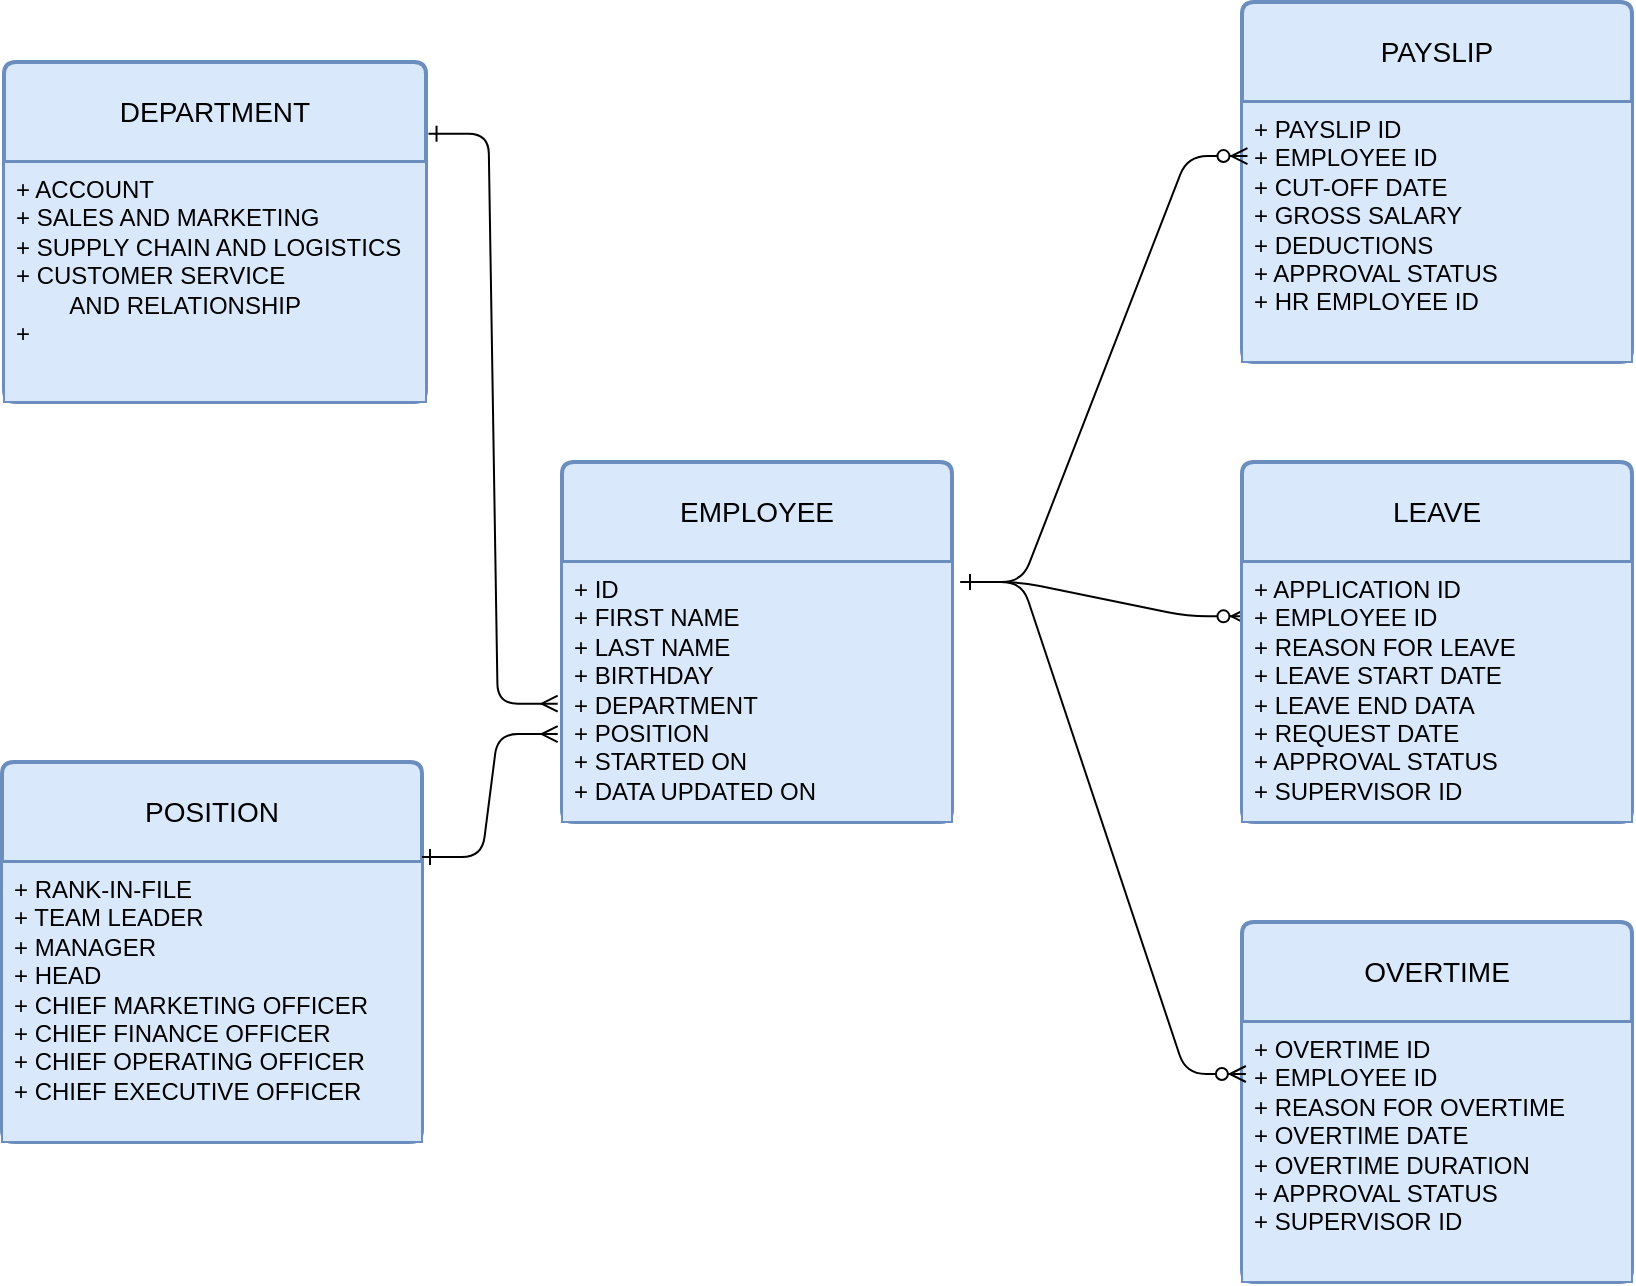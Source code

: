<mxfile version="23.0.1" type="github">
  <diagram id="R2lEEEUBdFMjLlhIrx00" name="Page-1">
    <mxGraphModel dx="989" dy="514" grid="1" gridSize="10" guides="1" tooltips="1" connect="1" arrows="1" fold="1" page="1" pageScale="1" pageWidth="850" pageHeight="1100" math="0" shadow="0" extFonts="Permanent Marker^https://fonts.googleapis.com/css?family=Permanent+Marker">
      <root>
        <mxCell id="0" />
        <mxCell id="1" parent="0" />
        <mxCell id="C-vyLk0tnHw3VtMMgP7b-1" value="" style="edgeStyle=entityRelationEdgeStyle;endArrow=ERzeroToMany;startArrow=none;endFill=1;startFill=0;entryX=0.014;entryY=0.209;entryDx=0;entryDy=0;entryPerimeter=0;exitX=1.021;exitY=0.077;exitDx=0;exitDy=0;exitPerimeter=0;" parent="1" source="mP2uRWccmHhNL8mi_Wje-6" target="mP2uRWccmHhNL8mi_Wje-12" edge="1">
          <mxGeometry width="100" height="100" relative="1" as="geometry">
            <mxPoint x="300" y="440" as="sourcePoint" />
            <mxPoint x="367" y="597.5" as="targetPoint" />
            <Array as="points">
              <mxPoint x="280" y="250" />
              <mxPoint x="530" y="290" />
              <mxPoint x="420" y="300" />
              <mxPoint x="430" y="290" />
              <mxPoint x="260" y="270" />
              <mxPoint x="260" y="260" />
            </Array>
          </mxGeometry>
        </mxCell>
        <mxCell id="mP2uRWccmHhNL8mi_Wje-5" value="EMPLOYEE" style="swimlane;childLayout=stackLayout;horizontal=1;startSize=50;horizontalStack=0;rounded=1;fontSize=14;fontStyle=0;strokeWidth=2;resizeParent=0;resizeLast=1;shadow=0;dashed=0;align=center;arcSize=4;whiteSpace=wrap;html=1;fillColor=#dae8fc;strokeColor=#6c8ebf;" parent="1" vertex="1">
          <mxGeometry x="300" y="310" width="195" height="180" as="geometry" />
        </mxCell>
        <mxCell id="mP2uRWccmHhNL8mi_Wje-6" value="+ ID&lt;br&gt;+ FIRST NAME&lt;br&gt;+ LAST NAME&lt;br&gt;+ BIRTHDAY&lt;br&gt;+ DEPARTMENT&lt;br&gt;+ POSITION&lt;br&gt;+ STARTED ON&lt;br&gt;+ DATA UPDATED ON" style="align=left;strokeColor=#6c8ebf;fillColor=#dae8fc;spacingLeft=4;fontSize=12;verticalAlign=top;resizable=0;rotatable=0;part=1;html=1;" parent="mP2uRWccmHhNL8mi_Wje-5" vertex="1">
          <mxGeometry y="50" width="195" height="130" as="geometry" />
        </mxCell>
        <mxCell id="mP2uRWccmHhNL8mi_Wje-11" value="LEAVE" style="swimlane;childLayout=stackLayout;horizontal=1;startSize=50;horizontalStack=0;rounded=1;fontSize=14;fontStyle=0;strokeWidth=2;resizeParent=0;resizeLast=1;shadow=0;dashed=0;align=center;arcSize=4;whiteSpace=wrap;html=1;fillColor=#dae8fc;strokeColor=#6c8ebf;" parent="1" vertex="1">
          <mxGeometry x="640" y="310" width="195" height="180" as="geometry" />
        </mxCell>
        <mxCell id="mP2uRWccmHhNL8mi_Wje-12" value="+ APPLICATION ID&lt;br&gt;+ EMPLOYEE ID&lt;br&gt;+ REASON FOR LEAVE&lt;br&gt;+ LEAVE START DATE&lt;br&gt;+ LEAVE END DATA&lt;br&gt;+ REQUEST DATE&lt;br&gt;+ APPROVAL STATUS&lt;br&gt;+ SUPERVISOR ID" style="align=left;strokeColor=#6c8ebf;fillColor=#dae8fc;spacingLeft=4;fontSize=12;verticalAlign=top;resizable=0;rotatable=0;part=1;html=1;" parent="mP2uRWccmHhNL8mi_Wje-11" vertex="1">
          <mxGeometry y="50" width="195" height="130" as="geometry" />
        </mxCell>
        <mxCell id="mP2uRWccmHhNL8mi_Wje-13" value="PAYSLIP" style="swimlane;childLayout=stackLayout;horizontal=1;startSize=50;horizontalStack=0;rounded=1;fontSize=14;fontStyle=0;strokeWidth=2;resizeParent=0;resizeLast=1;shadow=0;dashed=0;align=center;arcSize=4;whiteSpace=wrap;html=1;fillColor=#dae8fc;strokeColor=#6c8ebf;" parent="1" vertex="1">
          <mxGeometry x="640" y="80" width="195" height="180" as="geometry" />
        </mxCell>
        <mxCell id="mP2uRWccmHhNL8mi_Wje-14" value="+ PAYSLIP ID&lt;br&gt;+ EMPLOYEE ID&lt;br&gt;+ CUT-OFF DATE&lt;br&gt;+ GROSS SALARY&lt;br&gt;+ DEDUCTIONS&lt;br&gt;+ APPROVAL STATUS&lt;br&gt;+ HR EMPLOYEE ID" style="align=left;strokeColor=#6c8ebf;fillColor=#dae8fc;spacingLeft=4;fontSize=12;verticalAlign=top;resizable=0;rotatable=0;part=1;html=1;" parent="mP2uRWccmHhNL8mi_Wje-13" vertex="1">
          <mxGeometry y="50" width="195" height="130" as="geometry" />
        </mxCell>
        <mxCell id="mP2uRWccmHhNL8mi_Wje-16" value="" style="edgeStyle=entityRelationEdgeStyle;endArrow=ERzeroToMany;startArrow=none;endFill=1;startFill=0;entryX=0.014;entryY=0.208;entryDx=0;entryDy=0;entryPerimeter=0;" parent="1" target="mP2uRWccmHhNL8mi_Wje-14" edge="1">
          <mxGeometry width="100" height="100" relative="1" as="geometry">
            <mxPoint x="500" y="370" as="sourcePoint" />
            <mxPoint x="377" y="607.5" as="targetPoint" />
            <Array as="points">
              <mxPoint x="330" y="390" />
              <mxPoint x="410" y="210" />
            </Array>
          </mxGeometry>
        </mxCell>
        <mxCell id="XMFN1kc7oSm8j4sPq897-1" value="OVERTIME" style="swimlane;childLayout=stackLayout;horizontal=1;startSize=50;horizontalStack=0;rounded=1;fontSize=14;fontStyle=0;strokeWidth=2;resizeParent=0;resizeLast=1;shadow=0;dashed=0;align=center;arcSize=4;whiteSpace=wrap;html=1;fillColor=#dae8fc;strokeColor=#6c8ebf;" parent="1" vertex="1">
          <mxGeometry x="640" y="540" width="195" height="180" as="geometry" />
        </mxCell>
        <mxCell id="XMFN1kc7oSm8j4sPq897-2" value="+ OVERTIME ID&lt;br style=&quot;border-color: var(--border-color);&quot;&gt;+ EMPLOYEE ID&lt;br style=&quot;border-color: var(--border-color);&quot;&gt;+ REASON FOR OVERTIME&lt;br style=&quot;border-color: var(--border-color);&quot;&gt;+ OVERTIME DATE&lt;br style=&quot;border-color: var(--border-color);&quot;&gt;+ OVERTIME DURATION&lt;br style=&quot;border-color: var(--border-color);&quot;&gt;+ APPROVAL STATUS&lt;br style=&quot;border-color: var(--border-color);&quot;&gt;+ SUPERVISOR ID" style="align=left;strokeColor=#6c8ebf;fillColor=#dae8fc;spacingLeft=4;fontSize=12;verticalAlign=top;resizable=0;rotatable=0;part=1;html=1;" parent="XMFN1kc7oSm8j4sPq897-1" vertex="1">
          <mxGeometry y="50" width="195" height="130" as="geometry" />
        </mxCell>
        <mxCell id="gKhqBKZb4KCzymiJZquM-2" value="POSITION" style="swimlane;childLayout=stackLayout;horizontal=1;startSize=50;horizontalStack=0;rounded=1;fontSize=14;fontStyle=0;strokeWidth=2;resizeParent=0;resizeLast=1;shadow=0;dashed=0;align=center;arcSize=4;whiteSpace=wrap;html=1;fillColor=#dae8fc;strokeColor=#6c8ebf;" vertex="1" parent="1">
          <mxGeometry x="20" y="460" width="210" height="190" as="geometry" />
        </mxCell>
        <mxCell id="gKhqBKZb4KCzymiJZquM-3" value="+ RANK-IN-FILE&lt;br&gt;+ TEAM LEADER&lt;br&gt;+ MANAGER&lt;br&gt;+ HEAD&lt;br&gt;+ CHIEF MARKETING OFFICER&lt;br&gt;+ CHIEF FINANCE OFFICER&lt;br&gt;+ CHIEF OPERATING OFFICER&lt;br&gt;+ CHIEF EXECUTIVE OFFICER" style="align=left;strokeColor=#6c8ebf;fillColor=#dae8fc;spacingLeft=4;fontSize=12;verticalAlign=top;resizable=0;rotatable=0;part=1;html=1;" vertex="1" parent="gKhqBKZb4KCzymiJZquM-2">
          <mxGeometry y="50" width="210" height="140" as="geometry" />
        </mxCell>
        <mxCell id="gKhqBKZb4KCzymiJZquM-4" value="" style="edgeStyle=entityRelationEdgeStyle;endArrow=ERzeroToMany;startArrow=ERone;endFill=1;startFill=0;entryX=0.01;entryY=0.2;entryDx=0;entryDy=0;entryPerimeter=0;" edge="1" parent="1" target="XMFN1kc7oSm8j4sPq897-2">
          <mxGeometry width="100" height="100" relative="1" as="geometry">
            <mxPoint x="500" y="370" as="sourcePoint" />
            <mxPoint x="531.49" y="608.08" as="targetPoint" />
            <Array as="points">
              <mxPoint x="425" y="320" />
              <mxPoint x="435" y="440" />
              <mxPoint x="276" y="250" />
              <mxPoint x="416" y="300" />
              <mxPoint x="426" y="290" />
              <mxPoint x="256" y="270" />
              <mxPoint x="256" y="260" />
            </Array>
          </mxGeometry>
        </mxCell>
        <mxCell id="gKhqBKZb4KCzymiJZquM-5" value="" style="edgeStyle=entityRelationEdgeStyle;endArrow=ERmany;startArrow=ERone;endFill=0;startFill=0;entryX=-0.011;entryY=0.662;entryDx=0;entryDy=0;entryPerimeter=0;exitX=1;exitY=0.25;exitDx=0;exitDy=0;" edge="1" parent="1" source="gKhqBKZb4KCzymiJZquM-2" target="mP2uRWccmHhNL8mi_Wje-6">
          <mxGeometry width="100" height="100" relative="1" as="geometry">
            <mxPoint x="225" y="293" as="sourcePoint" />
            <mxPoint x="369" y="310" as="targetPoint" />
            <Array as="points">
              <mxPoint x="6" y="173" />
              <mxPoint x="256" y="213" />
              <mxPoint x="146" y="223" />
              <mxPoint x="156" y="213" />
              <mxPoint x="-14" y="193" />
              <mxPoint x="-14" y="183" />
            </Array>
          </mxGeometry>
        </mxCell>
        <mxCell id="gKhqBKZb4KCzymiJZquM-6" value="DEPARTMENT" style="swimlane;childLayout=stackLayout;horizontal=1;startSize=50;horizontalStack=0;rounded=1;fontSize=14;fontStyle=0;strokeWidth=2;resizeParent=0;resizeLast=1;shadow=0;dashed=0;align=center;arcSize=4;whiteSpace=wrap;html=1;fillColor=#dae8fc;strokeColor=#6c8ebf;" vertex="1" parent="1">
          <mxGeometry x="21" y="110" width="211" height="170" as="geometry" />
        </mxCell>
        <mxCell id="gKhqBKZb4KCzymiJZquM-7" value="+ ACCOUNT&lt;br&gt;+ SALES AND MARKETING&lt;br&gt;+ SUPPLY CHAIN AND LOGISTICS&lt;br&gt;+ CUSTOMER SERVICE &lt;br&gt;&lt;span style=&quot;white-space: pre;&quot;&gt;&#x9;&lt;/span&gt;AND RELATIONSHIP&lt;br&gt;+&amp;nbsp;" style="align=left;strokeColor=#6c8ebf;fillColor=#dae8fc;spacingLeft=4;fontSize=12;verticalAlign=top;resizable=0;rotatable=0;part=1;html=1;" vertex="1" parent="gKhqBKZb4KCzymiJZquM-6">
          <mxGeometry y="50" width="211" height="120" as="geometry" />
        </mxCell>
        <mxCell id="gKhqBKZb4KCzymiJZquM-8" value="" style="edgeStyle=entityRelationEdgeStyle;endArrow=ERmany;startArrow=ERone;endFill=0;startFill=0;entryX=-0.011;entryY=0.545;entryDx=0;entryDy=0;entryPerimeter=0;exitX=1.006;exitY=0.211;exitDx=0;exitDy=0;exitPerimeter=0;" edge="1" parent="1" source="gKhqBKZb4KCzymiJZquM-6" target="mP2uRWccmHhNL8mi_Wje-6">
          <mxGeometry width="100" height="100" relative="1" as="geometry">
            <mxPoint x="235" y="498" as="sourcePoint" />
            <mxPoint x="308" y="456" as="targetPoint" />
            <Array as="points">
              <mxPoint x="16" y="183" />
              <mxPoint x="266" y="223" />
              <mxPoint x="156" y="233" />
              <mxPoint x="166" y="223" />
              <mxPoint x="-4" y="203" />
              <mxPoint x="-4" y="193" />
            </Array>
          </mxGeometry>
        </mxCell>
      </root>
    </mxGraphModel>
  </diagram>
</mxfile>
